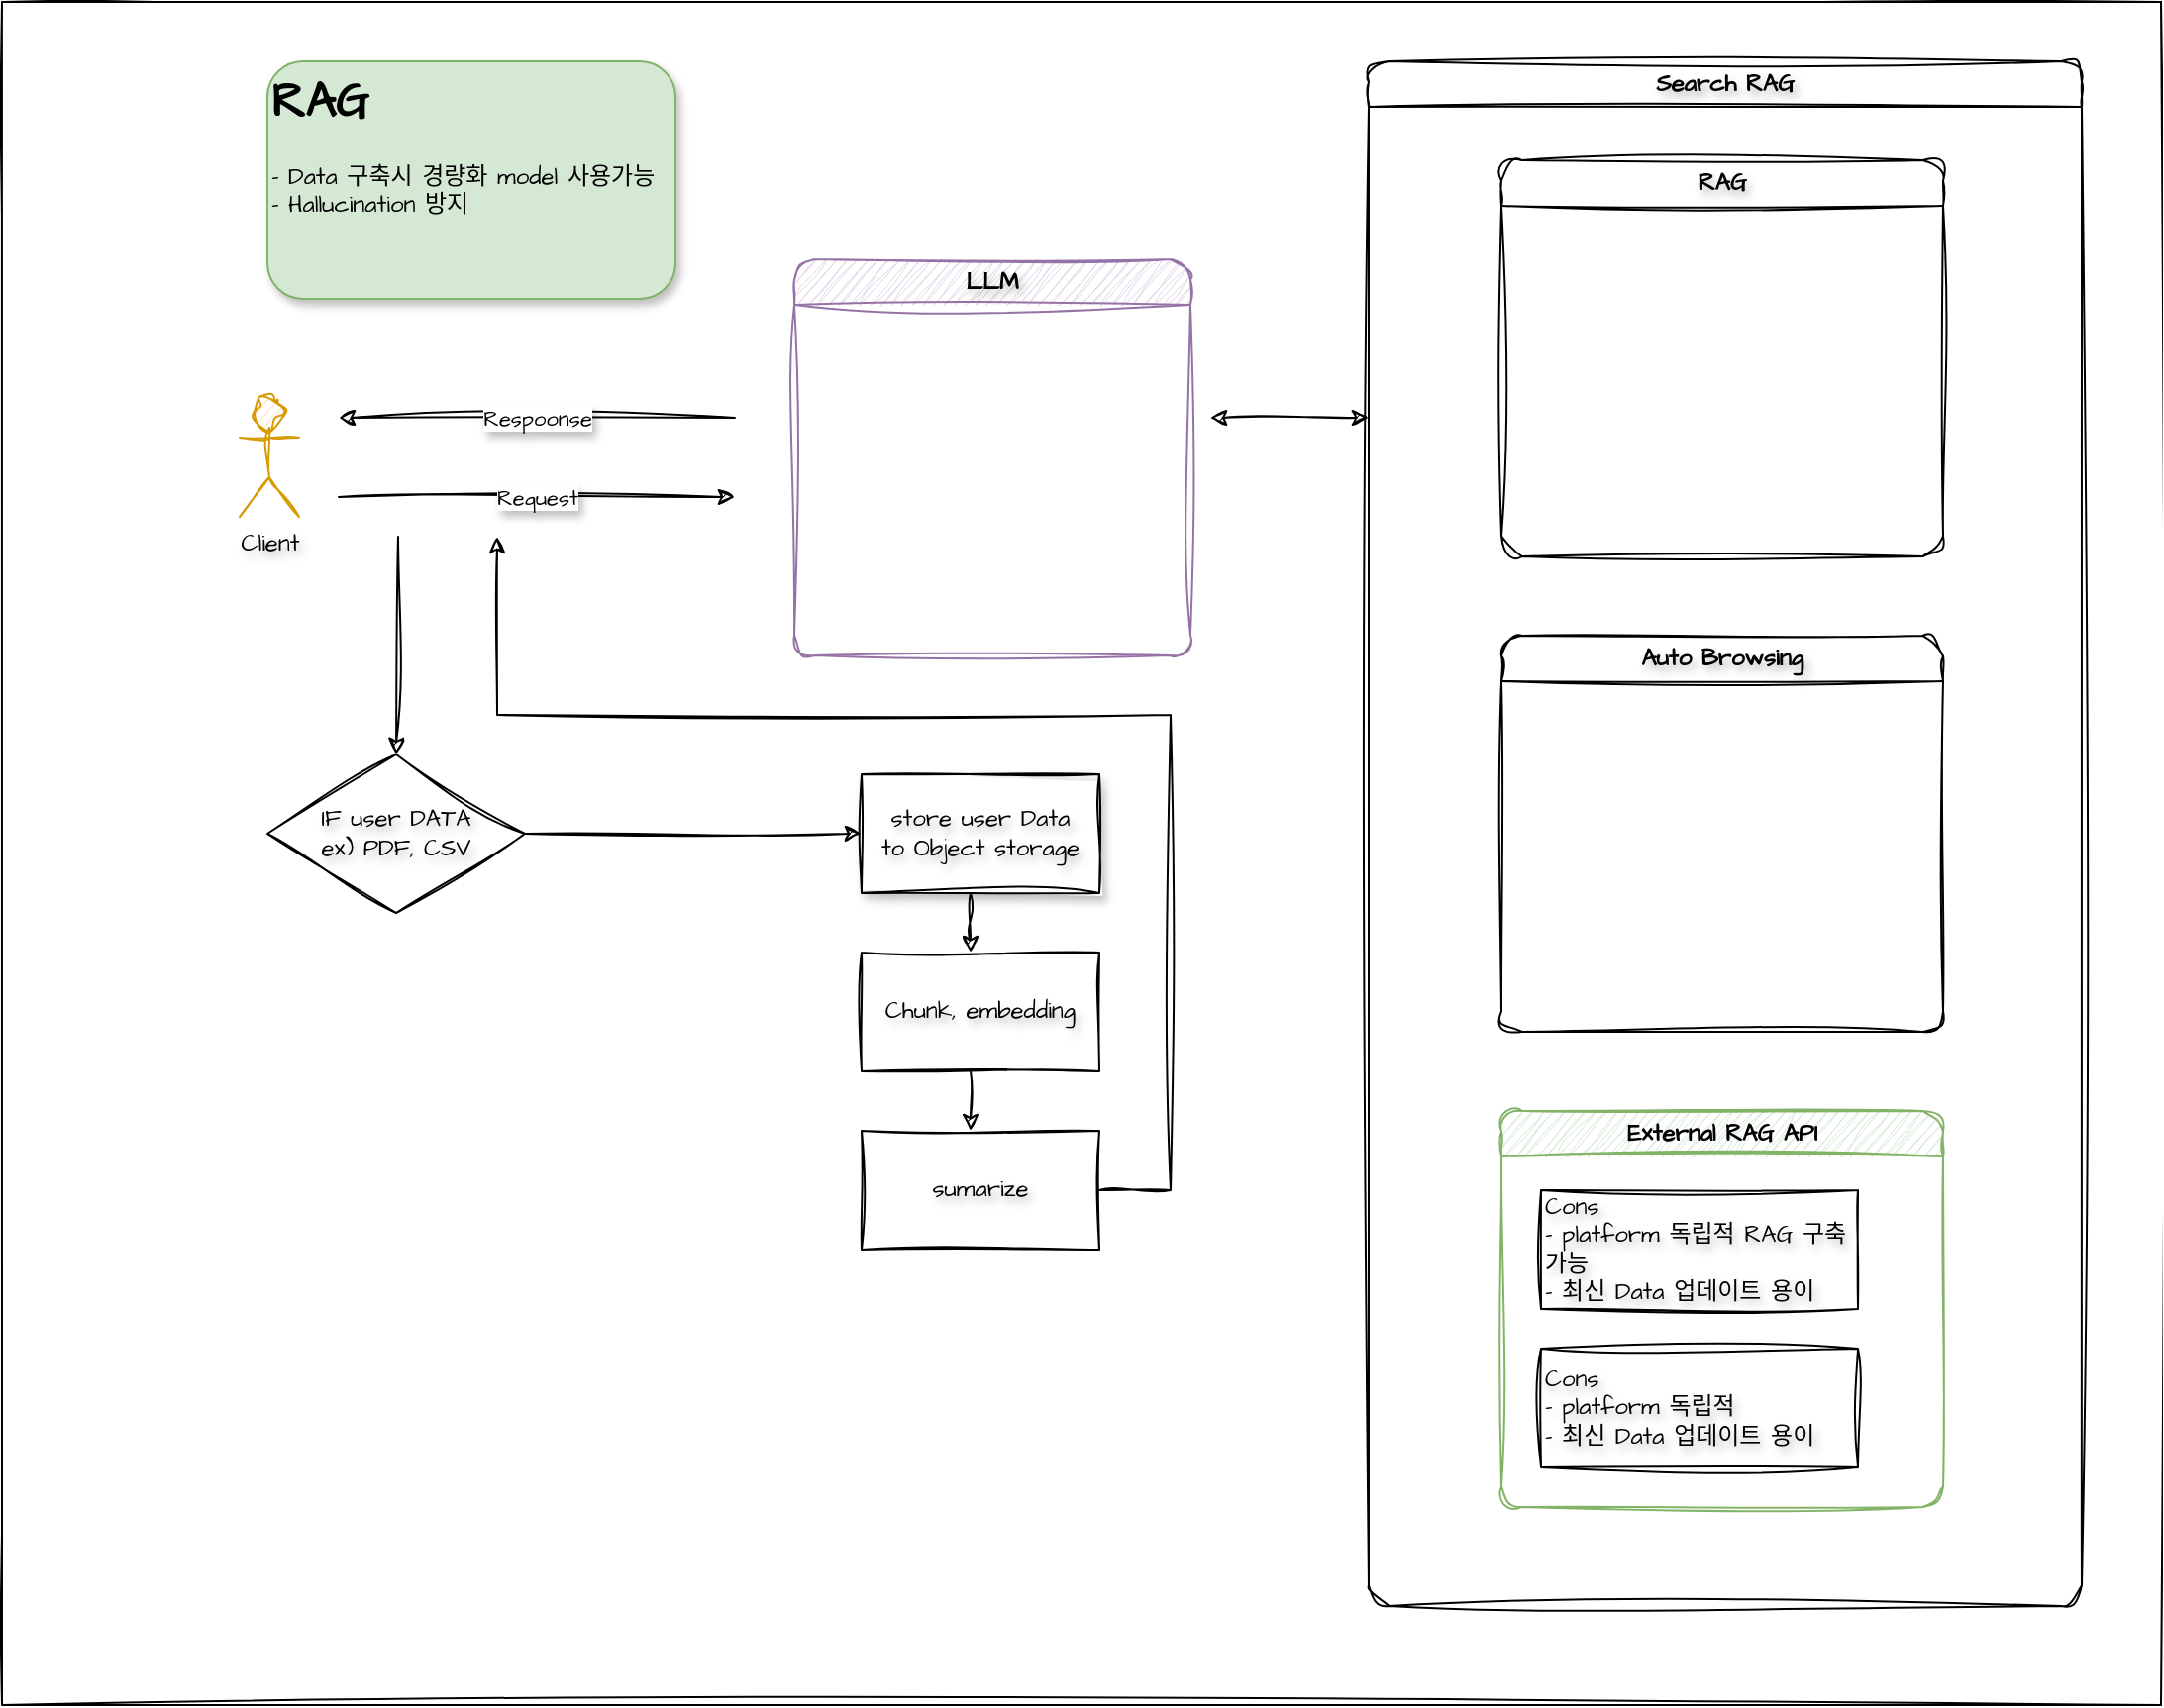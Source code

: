 <mxfile version="24.7.17">
  <diagram name="페이지-1" id="hovfNrs_4hIEojhtcKpi">
    <mxGraphModel dx="1853" dy="678" grid="1" gridSize="10" guides="1" tooltips="1" connect="1" arrows="1" fold="1" page="1" pageScale="1" pageWidth="827" pageHeight="1169" math="0" shadow="0">
      <root>
        <mxCell id="0" />
        <mxCell id="1" parent="0" />
        <mxCell id="2fR38SkrZOBa1mg_BSXp-1" value="LLM" style="swimlane;whiteSpace=wrap;html=1;sketch=1;hachureGap=4;jiggle=2;curveFitting=1;fontFamily=Architects Daughter;fontSource=https%3A%2F%2Ffonts.googleapis.com%2Fcss%3Ffamily%3DArchitects%2BDaughter;fillColor=#e1d5e7;strokeColor=#9673a6;rounded=1;textShadow=1;" vertex="1" parent="1">
          <mxGeometry x="310" y="140" width="200" height="200" as="geometry" />
        </mxCell>
        <mxCell id="2fR38SkrZOBa1mg_BSXp-2" value="Client" style="shape=umlActor;verticalLabelPosition=bottom;verticalAlign=top;html=1;outlineConnect=0;sketch=1;hachureGap=4;jiggle=2;curveFitting=1;fontFamily=Architects Daughter;fontSource=https%3A%2F%2Ffonts.googleapis.com%2Fcss%3Ffamily%3DArchitects%2BDaughter;fillColor=#ffe6cc;strokeColor=#d79b00;textShadow=1;" vertex="1" parent="1">
          <mxGeometry x="30" y="210" width="30" height="60" as="geometry" />
        </mxCell>
        <mxCell id="2fR38SkrZOBa1mg_BSXp-7" value="" style="endArrow=classic;html=1;rounded=0;sketch=1;hachureGap=4;jiggle=2;curveFitting=1;fontFamily=Architects Daughter;fontSource=https%3A%2F%2Ffonts.googleapis.com%2Fcss%3Ffamily%3DArchitects%2BDaughter;" edge="1" parent="1">
          <mxGeometry relative="1" as="geometry">
            <mxPoint x="80" y="260" as="sourcePoint" />
            <mxPoint x="280" y="260" as="targetPoint" />
          </mxGeometry>
        </mxCell>
        <mxCell id="2fR38SkrZOBa1mg_BSXp-8" value="Request" style="edgeLabel;resizable=0;html=1;;align=center;verticalAlign=middle;sketch=1;hachureGap=4;jiggle=2;curveFitting=1;fontFamily=Architects Daughter;fontSource=https%3A%2F%2Ffonts.googleapis.com%2Fcss%3Ffamily%3DArchitects%2BDaughter;textShadow=1;" connectable="0" vertex="1" parent="2fR38SkrZOBa1mg_BSXp-7">
          <mxGeometry relative="1" as="geometry" />
        </mxCell>
        <mxCell id="2fR38SkrZOBa1mg_BSXp-10" value="" style="endArrow=classic;html=1;rounded=0;sketch=1;hachureGap=4;jiggle=2;curveFitting=1;fontFamily=Architects Daughter;fontSource=https%3A%2F%2Ffonts.googleapis.com%2Fcss%3Ffamily%3DArchitects%2BDaughter;" edge="1" parent="1">
          <mxGeometry relative="1" as="geometry">
            <mxPoint x="280" y="220" as="sourcePoint" />
            <mxPoint x="80" y="220" as="targetPoint" />
          </mxGeometry>
        </mxCell>
        <mxCell id="2fR38SkrZOBa1mg_BSXp-11" value="Respoonse" style="edgeLabel;resizable=0;html=1;;align=center;verticalAlign=middle;sketch=1;hachureGap=4;jiggle=2;curveFitting=1;fontFamily=Architects Daughter;fontSource=https%3A%2F%2Ffonts.googleapis.com%2Fcss%3Ffamily%3DArchitects%2BDaughter;textShadow=1;" connectable="0" vertex="1" parent="2fR38SkrZOBa1mg_BSXp-10">
          <mxGeometry relative="1" as="geometry" />
        </mxCell>
        <mxCell id="2fR38SkrZOBa1mg_BSXp-12" value="RAG" style="swimlane;whiteSpace=wrap;html=1;sketch=1;hachureGap=4;jiggle=2;curveFitting=1;fontFamily=Architects Daughter;fontSource=https%3A%2F%2Ffonts.googleapis.com%2Fcss%3Ffamily%3DArchitects%2BDaughter;rounded=1;textShadow=1;" vertex="1" parent="1">
          <mxGeometry x="667" y="90" width="223" height="200" as="geometry" />
        </mxCell>
        <mxCell id="2fR38SkrZOBa1mg_BSXp-13" value="Auto Browsing" style="swimlane;whiteSpace=wrap;html=1;sketch=1;hachureGap=4;jiggle=2;curveFitting=1;fontFamily=Architects Daughter;fontSource=https%3A%2F%2Ffonts.googleapis.com%2Fcss%3Ffamily%3DArchitects%2BDaughter;rounded=1;textShadow=1;" vertex="1" parent="1">
          <mxGeometry x="667" y="330" width="223" height="200" as="geometry" />
        </mxCell>
        <mxCell id="2fR38SkrZOBa1mg_BSXp-14" value="External RAG API" style="swimlane;whiteSpace=wrap;html=1;sketch=1;hachureGap=4;jiggle=2;curveFitting=1;fontFamily=Architects Daughter;fontSource=https%3A%2F%2Ffonts.googleapis.com%2Fcss%3Ffamily%3DArchitects%2BDaughter;fillColor=#d5e8d4;strokeColor=#82b366;rounded=1;" vertex="1" parent="1">
          <mxGeometry x="667" y="570" width="223" height="200" as="geometry" />
        </mxCell>
        <mxCell id="2fR38SkrZOBa1mg_BSXp-15" value="IF user DATA&lt;br&gt;ex) PDF, CSV" style="rhombus;whiteSpace=wrap;html=1;sketch=1;hachureGap=4;jiggle=2;curveFitting=1;fontFamily=Architects Daughter;fontSource=https%3A%2F%2Ffonts.googleapis.com%2Fcss%3Ffamily%3DArchitects%2BDaughter;textShadow=1;" vertex="1" parent="1">
          <mxGeometry x="44" y="390" width="130" height="80" as="geometry" />
        </mxCell>
        <mxCell id="2fR38SkrZOBa1mg_BSXp-17" value="Search RAG" style="swimlane;whiteSpace=wrap;html=1;sketch=1;hachureGap=4;jiggle=2;curveFitting=1;fontFamily=Architects Daughter;fontSource=https%3A%2F%2Ffonts.googleapis.com%2Fcss%3Ffamily%3DArchitects%2BDaughter;rounded=1;textShadow=1;" vertex="1" parent="1">
          <mxGeometry x="600" y="40" width="360" height="780" as="geometry" />
        </mxCell>
        <mxCell id="2fR38SkrZOBa1mg_BSXp-29" value="Cons&lt;br&gt;- platform 독립적 RAG 구축가능&lt;div&gt;- 최신 Data 업데이트 용이&lt;/div&gt;" style="rounded=0;whiteSpace=wrap;html=1;sketch=1;hachureGap=4;jiggle=2;curveFitting=1;fontFamily=Architects Daughter;fontSource=https%3A%2F%2Ffonts.googleapis.com%2Fcss%3Ffamily%3DArchitects%2BDaughter;align=left;textShadow=1;" vertex="1" parent="2fR38SkrZOBa1mg_BSXp-17">
          <mxGeometry x="87" y="570" width="160" height="60" as="geometry" />
        </mxCell>
        <mxCell id="2fR38SkrZOBa1mg_BSXp-30" value="Cons&lt;br&gt;- platform 독립적&lt;div&gt;- 최신 Data 업데이트 용이&lt;/div&gt;" style="rounded=0;whiteSpace=wrap;html=1;sketch=1;hachureGap=4;jiggle=2;curveFitting=1;fontFamily=Architects Daughter;fontSource=https%3A%2F%2Ffonts.googleapis.com%2Fcss%3Ffamily%3DArchitects%2BDaughter;align=left;textShadow=1;" vertex="1" parent="2fR38SkrZOBa1mg_BSXp-17">
          <mxGeometry x="87" y="650" width="160" height="60" as="geometry" />
        </mxCell>
        <mxCell id="2fR38SkrZOBa1mg_BSXp-18" value="" style="endArrow=classic;startArrow=classic;html=1;rounded=0;sketch=1;hachureGap=4;jiggle=2;curveFitting=1;fontFamily=Architects Daughter;fontSource=https%3A%2F%2Ffonts.googleapis.com%2Fcss%3Ffamily%3DArchitects%2BDaughter;" edge="1" parent="1">
          <mxGeometry width="50" height="50" relative="1" as="geometry">
            <mxPoint x="520" y="220" as="sourcePoint" />
            <mxPoint x="600" y="220" as="targetPoint" />
          </mxGeometry>
        </mxCell>
        <mxCell id="2fR38SkrZOBa1mg_BSXp-21" value="Chunk, embedding" style="rounded=0;whiteSpace=wrap;html=1;sketch=1;hachureGap=4;jiggle=2;curveFitting=1;fontFamily=Architects Daughter;fontSource=https%3A%2F%2Ffonts.googleapis.com%2Fcss%3Ffamily%3DArchitects%2BDaughter;textShadow=1;" vertex="1" parent="1">
          <mxGeometry x="344" y="490" width="120" height="60" as="geometry" />
        </mxCell>
        <mxCell id="2fR38SkrZOBa1mg_BSXp-28" style="edgeStyle=orthogonalEdgeStyle;rounded=0;sketch=1;hachureGap=4;jiggle=2;curveFitting=1;orthogonalLoop=1;jettySize=auto;html=1;fontFamily=Architects Daughter;fontSource=https%3A%2F%2Ffonts.googleapis.com%2Fcss%3Ffamily%3DArchitects%2BDaughter;" edge="1" parent="1" source="2fR38SkrZOBa1mg_BSXp-22">
          <mxGeometry relative="1" as="geometry">
            <mxPoint x="160" y="280" as="targetPoint" />
            <Array as="points">
              <mxPoint x="500" y="610" />
              <mxPoint x="500" y="370" />
              <mxPoint x="160" y="370" />
            </Array>
          </mxGeometry>
        </mxCell>
        <mxCell id="2fR38SkrZOBa1mg_BSXp-22" value="sumarize" style="rounded=0;whiteSpace=wrap;html=1;sketch=1;hachureGap=4;jiggle=2;curveFitting=1;fontFamily=Architects Daughter;fontSource=https%3A%2F%2Ffonts.googleapis.com%2Fcss%3Ffamily%3DArchitects%2BDaughter;textShadow=1;" vertex="1" parent="1">
          <mxGeometry x="344" y="580" width="120" height="60" as="geometry" />
        </mxCell>
        <mxCell id="2fR38SkrZOBa1mg_BSXp-23" value="store user Data&lt;br&gt;to Object storage" style="rounded=0;whiteSpace=wrap;html=1;sketch=1;hachureGap=4;jiggle=2;curveFitting=1;fontFamily=Architects Daughter;fontSource=https%3A%2F%2Ffonts.googleapis.com%2Fcss%3Ffamily%3DArchitects%2BDaughter;shadow=1;textShadow=1;" vertex="1" parent="1">
          <mxGeometry x="344" y="400" width="120" height="60" as="geometry" />
        </mxCell>
        <mxCell id="2fR38SkrZOBa1mg_BSXp-24" value="" style="endArrow=classic;html=1;rounded=0;sketch=1;hachureGap=4;jiggle=2;curveFitting=1;fontFamily=Architects Daughter;fontSource=https%3A%2F%2Ffonts.googleapis.com%2Fcss%3Ffamily%3DArchitects%2BDaughter;exitX=1;exitY=0.5;exitDx=0;exitDy=0;entryX=0;entryY=0.5;entryDx=0;entryDy=0;" edge="1" parent="1" source="2fR38SkrZOBa1mg_BSXp-15" target="2fR38SkrZOBa1mg_BSXp-23">
          <mxGeometry width="50" height="50" relative="1" as="geometry">
            <mxPoint x="304" y="530" as="sourcePoint" />
            <mxPoint x="109" y="500" as="targetPoint" />
          </mxGeometry>
        </mxCell>
        <mxCell id="2fR38SkrZOBa1mg_BSXp-25" value="" style="endArrow=classic;html=1;rounded=0;sketch=1;hachureGap=4;jiggle=2;curveFitting=1;fontFamily=Architects Daughter;fontSource=https%3A%2F%2Ffonts.googleapis.com%2Fcss%3Ffamily%3DArchitects%2BDaughter;exitX=0.5;exitY=1;exitDx=0;exitDy=0;" edge="1" parent="1">
          <mxGeometry width="50" height="50" relative="1" as="geometry">
            <mxPoint x="399" y="460" as="sourcePoint" />
            <mxPoint x="399" y="490" as="targetPoint" />
          </mxGeometry>
        </mxCell>
        <mxCell id="2fR38SkrZOBa1mg_BSXp-26" value="" style="endArrow=classic;html=1;rounded=0;sketch=1;hachureGap=4;jiggle=2;curveFitting=1;fontFamily=Architects Daughter;fontSource=https%3A%2F%2Ffonts.googleapis.com%2Fcss%3Ffamily%3DArchitects%2BDaughter;exitX=0.5;exitY=1;exitDx=0;exitDy=0;" edge="1" parent="1">
          <mxGeometry width="50" height="50" relative="1" as="geometry">
            <mxPoint x="399" y="550" as="sourcePoint" />
            <mxPoint x="399" y="580" as="targetPoint" />
          </mxGeometry>
        </mxCell>
        <mxCell id="2fR38SkrZOBa1mg_BSXp-27" value="" style="endArrow=classic;html=1;rounded=0;sketch=1;hachureGap=4;jiggle=2;curveFitting=1;fontFamily=Architects Daughter;fontSource=https%3A%2F%2Ffonts.googleapis.com%2Fcss%3Ffamily%3DArchitects%2BDaughter;entryX=0.5;entryY=0;entryDx=0;entryDy=0;" edge="1" parent="1" target="2fR38SkrZOBa1mg_BSXp-15">
          <mxGeometry width="50" height="50" relative="1" as="geometry">
            <mxPoint x="110" y="280" as="sourcePoint" />
            <mxPoint x="430" y="460" as="targetPoint" />
          </mxGeometry>
        </mxCell>
        <mxCell id="2fR38SkrZOBa1mg_BSXp-31" value="&lt;h1 style=&quot;margin-top: 0px;&quot;&gt;RAG&lt;/h1&gt;&lt;p&gt;- Data 구축시 경량화 model 사용가능&lt;br&gt;- Hallucination 방지&lt;/p&gt;" style="text;html=1;whiteSpace=wrap;overflow=hidden;rounded=1;fontFamily=Architects Daughter;fontSource=https%3A%2F%2Ffonts.googleapis.com%2Fcss%3Ffamily%3DArchitects%2BDaughter;shadow=1;glass=0;fillColor=#d5e8d4;strokeColor=#82b366;" vertex="1" parent="1">
          <mxGeometry x="44" y="40" width="206" height="120" as="geometry" />
        </mxCell>
        <mxCell id="2fR38SkrZOBa1mg_BSXp-32" value="" style="swimlane;startSize=0;sketch=1;hachureGap=4;jiggle=2;curveFitting=1;fontFamily=Architects Daughter;fontSource=https%3A%2F%2Ffonts.googleapis.com%2Fcss%3Ffamily%3DArchitects%2BDaughter;" vertex="1" parent="1">
          <mxGeometry x="-90" y="10" width="1090" height="860" as="geometry" />
        </mxCell>
      </root>
    </mxGraphModel>
  </diagram>
</mxfile>
